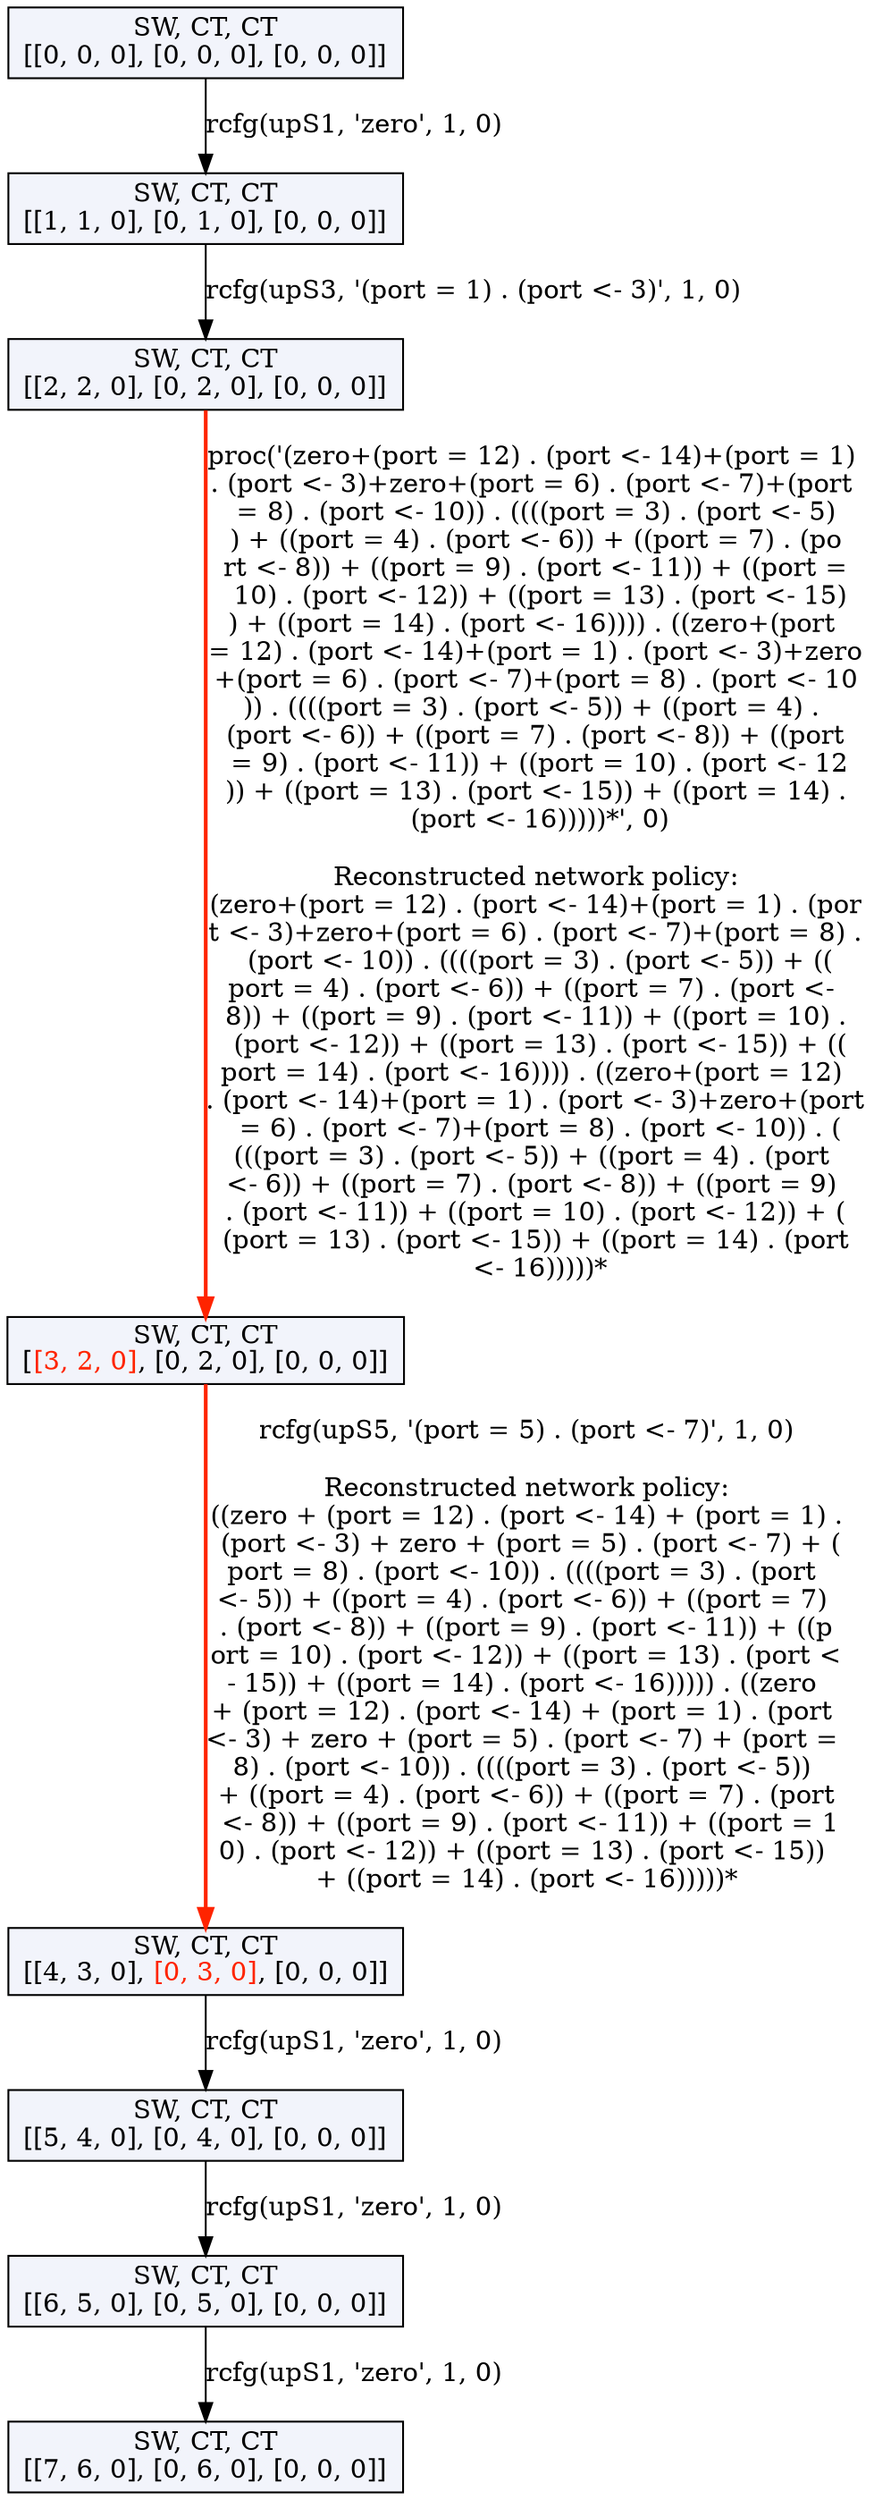 digraph g {
n0 [label=<SW, CT, CT<br/>[[0, 0, 0], [0, 0, 0], [0, 0, 0]]>, shape=rectangle, style=filled, fillcolor="#F2F4FB"];
n1 [label=<SW, CT, CT<br/>[[1, 1, 0], [0, 1, 0], [0, 0, 0]]>, shape=rectangle, style=filled, fillcolor="#F2F4FB"];
n0 -> n1 [label="rcfg(upS1, 'zero', 1, 0)", color="#000000", penwidth=1.0];
n2 [label=<SW, CT, CT<br/>[[2, 2, 0], [0, 2, 0], [0, 0, 0]]>, shape=rectangle, style=filled, fillcolor="#F2F4FB"];
n1 -> n2 [label="rcfg(upS3, '(port = 1) . (port <- 3)', 1, 0)", color="#000000", penwidth=1.0];
n3 [label=<SW, CT, CT<br/>[<font color="#FF2400">[3, 2, 0]</font>, [0, 2, 0], [0, 0, 0]]>, shape=rectangle, style=filled, fillcolor="#F2F4FB"];
n2 -> n3 [label="proc('(zero+(port = 12) . (port <- 14)+(port = 1) 
. (port <- 3)+zero+(port = 6) . (port <- 7)+(port 
= 8) . (port <- 10)) . ((((port = 3) . (port <- 5)
) + ((port = 4) . (port <- 6)) + ((port = 7) . (po
rt <- 8)) + ((port = 9) . (port <- 11)) + ((port =
 10) . (port <- 12)) + ((port = 13) . (port <- 15)
) + ((port = 14) . (port <- 16)))) . ((zero+(port 
= 12) . (port <- 14)+(port = 1) . (port <- 3)+zero
+(port = 6) . (port <- 7)+(port = 8) . (port <- 10
)) . ((((port = 3) . (port <- 5)) + ((port = 4) . 
(port <- 6)) + ((port = 7) . (port <- 8)) + ((port
 = 9) . (port <- 11)) + ((port = 10) . (port <- 12
)) + ((port = 13) . (port <- 15)) + ((port = 14) .
 (port <- 16)))))*', 0)

Reconstructed network policy:
(zero+(port = 12) . (port <- 14)+(port = 1) . (por
t <- 3)+zero+(port = 6) . (port <- 7)+(port = 8) .
 (port <- 10)) . ((((port = 3) . (port <- 5)) + ((
port = 4) . (port <- 6)) + ((port = 7) . (port <- 
8)) + ((port = 9) . (port <- 11)) + ((port = 10) .
 (port <- 12)) + ((port = 13) . (port <- 15)) + ((
port = 14) . (port <- 16)))) . ((zero+(port = 12) 
. (port <- 14)+(port = 1) . (port <- 3)+zero+(port
 = 6) . (port <- 7)+(port = 8) . (port <- 10)) . (
(((port = 3) . (port <- 5)) + ((port = 4) . (port 
<- 6)) + ((port = 7) . (port <- 8)) + ((port = 9) 
. (port <- 11)) + ((port = 10) . (port <- 12)) + (
(port = 13) . (port <- 15)) + ((port = 14) . (port
 <- 16)))))*", color="#FF2400", penwidth=2.0];
n4 [label=<SW, CT, CT<br/>[[4, 3, 0], <font color="#FF2400">[0, 3, 0]</font>, [0, 0, 0]]>, shape=rectangle, style=filled, fillcolor="#F2F4FB"];
n3 -> n4 [label="rcfg(upS5, '(port = 5) . (port <- 7)', 1, 0)

Reconstructed network policy:
((zero + (port = 12) . (port <- 14) + (port = 1) .
 (port <- 3) + zero + (port = 5) . (port <- 7) + (
port = 8) . (port <- 10)) . ((((port = 3) . (port 
<- 5)) + ((port = 4) . (port <- 6)) + ((port = 7) 
. (port <- 8)) + ((port = 9) . (port <- 11)) + ((p
ort = 10) . (port <- 12)) + ((port = 13) . (port <
- 15)) + ((port = 14) . (port <- 16))))) . ((zero 
+ (port = 12) . (port <- 14) + (port = 1) . (port 
<- 3) + zero + (port = 5) . (port <- 7) + (port = 
8) . (port <- 10)) . ((((port = 3) . (port <- 5)) 
+ ((port = 4) . (port <- 6)) + ((port = 7) . (port
 <- 8)) + ((port = 9) . (port <- 11)) + ((port = 1
0) . (port <- 12)) + ((port = 13) . (port <- 15)) 
+ ((port = 14) . (port <- 16)))))*", color="#FF2400", penwidth=2.0];
n5 [label=<SW, CT, CT<br/>[[5, 4, 0], [0, 4, 0], [0, 0, 0]]>, shape=rectangle, style=filled, fillcolor="#F2F4FB"];
n4 -> n5 [label="rcfg(upS1, 'zero', 1, 0)", color="#000000", penwidth=1.0];
n6 [label=<SW, CT, CT<br/>[[6, 5, 0], [0, 5, 0], [0, 0, 0]]>, shape=rectangle, style=filled, fillcolor="#F2F4FB"];
n5 -> n6 [label="rcfg(upS1, 'zero', 1, 0)", color="#000000", penwidth=1.0];
n7 [label=<SW, CT, CT<br/>[[7, 6, 0], [0, 6, 0], [0, 0, 0]]>, shape=rectangle, style=filled, fillcolor="#F2F4FB"];
n6 -> n7 [label="rcfg(upS1, 'zero', 1, 0)", color="#000000", penwidth=1.0];
}